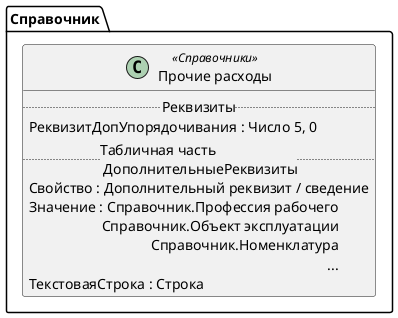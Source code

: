 ﻿@startuml ПрочиеРасходы
'!include templates.wsd
'..\include templates.wsd
class Справочник.ПрочиеРасходы as "Прочие расходы" <<Справочники>>
{
..Реквизиты..
РеквизитДопУпорядочивания : Число 5, 0
..Табличная часть \n ДополнительныеРеквизиты..
Свойство : Дополнительный реквизит / сведение
Значение : Справочник.Профессия рабочего\rСправочник.Объект эксплуатации\rСправочник.Номенклатура\r...
ТекстоваяСтрока : Строка
}
@enduml
